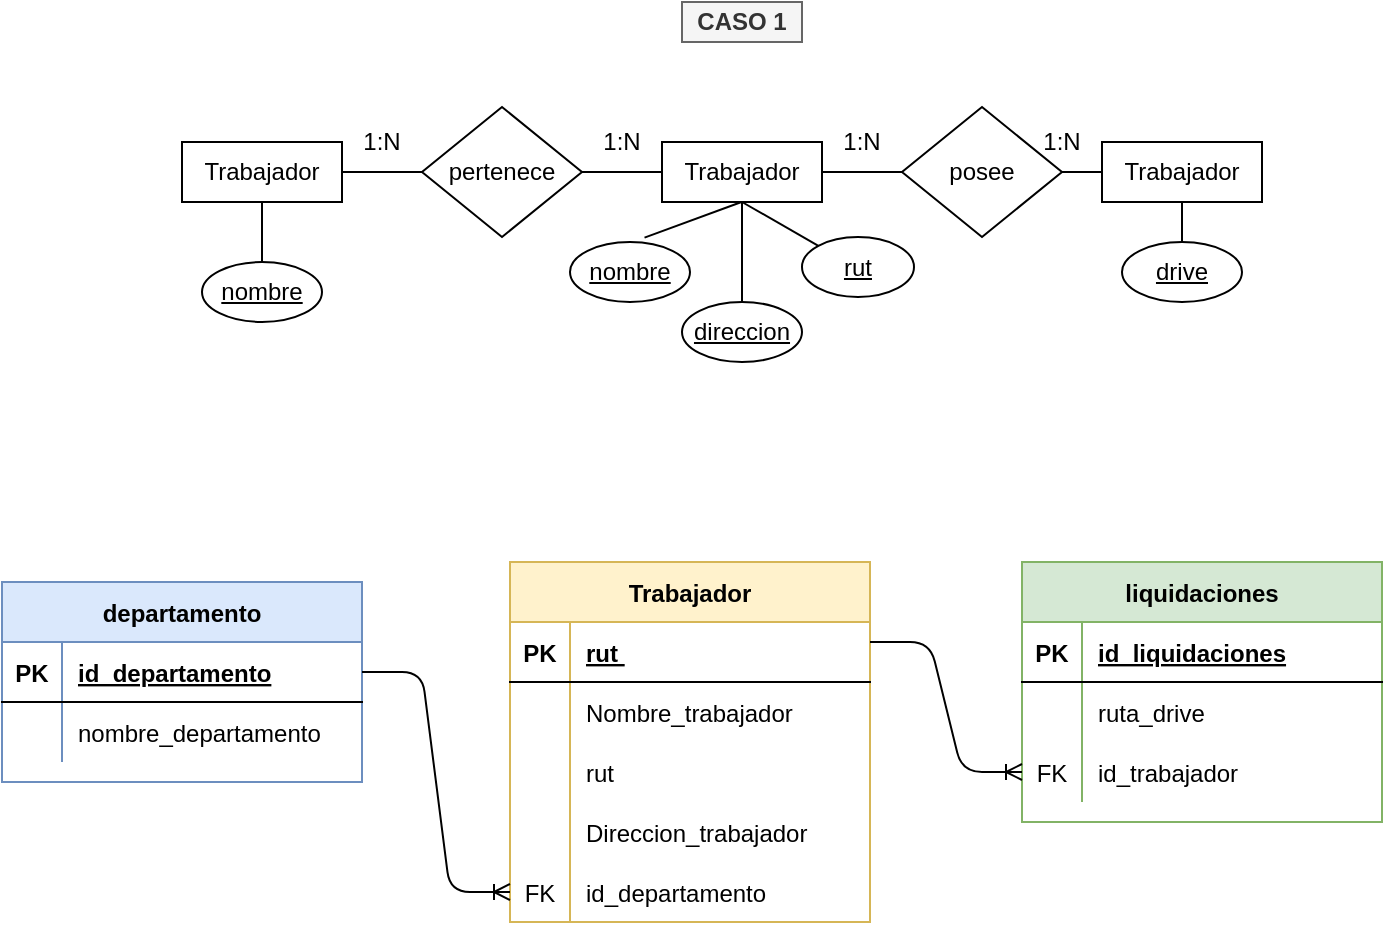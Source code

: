 <mxfile version="14.5.7" type="device"><diagram id="FwV8xaUkpzK9rwdQYkZD" name="Page-1"><mxGraphModel dx="1422" dy="705" grid="1" gridSize="10" guides="1" tooltips="1" connect="1" arrows="1" fold="1" page="1" pageScale="1" pageWidth="827" pageHeight="1169" math="0" shadow="0"><root><mxCell id="0"/><mxCell id="1" parent="0"/><mxCell id="yXIkJ5VIe18s8mdk0-xt-32" value="Trabajador" style="shape=table;startSize=30;container=1;collapsible=1;childLayout=tableLayout;fixedRows=1;rowLines=0;fontStyle=1;align=center;resizeLast=1;fillColor=#fff2cc;strokeColor=#d6b656;" vertex="1" parent="1"><mxGeometry x="324" y="320" width="180" height="180" as="geometry"/></mxCell><mxCell id="yXIkJ5VIe18s8mdk0-xt-33" value="" style="shape=partialRectangle;collapsible=0;dropTarget=0;pointerEvents=0;fillColor=none;top=0;left=0;bottom=1;right=0;points=[[0,0.5],[1,0.5]];portConstraint=eastwest;" vertex="1" parent="yXIkJ5VIe18s8mdk0-xt-32"><mxGeometry y="30" width="180" height="30" as="geometry"/></mxCell><mxCell id="yXIkJ5VIe18s8mdk0-xt-34" value="PK" style="shape=partialRectangle;connectable=0;fillColor=none;top=0;left=0;bottom=0;right=0;fontStyle=1;overflow=hidden;" vertex="1" parent="yXIkJ5VIe18s8mdk0-xt-33"><mxGeometry width="30" height="30" as="geometry"/></mxCell><mxCell id="yXIkJ5VIe18s8mdk0-xt-35" value="rut " style="shape=partialRectangle;connectable=0;fillColor=none;top=0;left=0;bottom=0;right=0;align=left;spacingLeft=6;fontStyle=5;overflow=hidden;" vertex="1" parent="yXIkJ5VIe18s8mdk0-xt-33"><mxGeometry x="30" width="150" height="30" as="geometry"/></mxCell><mxCell id="yXIkJ5VIe18s8mdk0-xt-36" value="" style="shape=partialRectangle;collapsible=0;dropTarget=0;pointerEvents=0;fillColor=none;top=0;left=0;bottom=0;right=0;points=[[0,0.5],[1,0.5]];portConstraint=eastwest;" vertex="1" parent="yXIkJ5VIe18s8mdk0-xt-32"><mxGeometry y="60" width="180" height="30" as="geometry"/></mxCell><mxCell id="yXIkJ5VIe18s8mdk0-xt-37" value="" style="shape=partialRectangle;connectable=0;fillColor=none;top=0;left=0;bottom=0;right=0;editable=1;overflow=hidden;" vertex="1" parent="yXIkJ5VIe18s8mdk0-xt-36"><mxGeometry width="30" height="30" as="geometry"/></mxCell><mxCell id="yXIkJ5VIe18s8mdk0-xt-38" value="Nombre_trabajador" style="shape=partialRectangle;connectable=0;fillColor=none;top=0;left=0;bottom=0;right=0;align=left;spacingLeft=6;overflow=hidden;" vertex="1" parent="yXIkJ5VIe18s8mdk0-xt-36"><mxGeometry x="30" width="150" height="30" as="geometry"/></mxCell><mxCell id="yXIkJ5VIe18s8mdk0-xt-39" value="" style="shape=partialRectangle;collapsible=0;dropTarget=0;pointerEvents=0;fillColor=none;top=0;left=0;bottom=0;right=0;points=[[0,0.5],[1,0.5]];portConstraint=eastwest;" vertex="1" parent="yXIkJ5VIe18s8mdk0-xt-32"><mxGeometry y="90" width="180" height="30" as="geometry"/></mxCell><mxCell id="yXIkJ5VIe18s8mdk0-xt-40" value="" style="shape=partialRectangle;connectable=0;fillColor=none;top=0;left=0;bottom=0;right=0;editable=1;overflow=hidden;" vertex="1" parent="yXIkJ5VIe18s8mdk0-xt-39"><mxGeometry width="30" height="30" as="geometry"/></mxCell><mxCell id="yXIkJ5VIe18s8mdk0-xt-41" value="rut" style="shape=partialRectangle;connectable=0;fillColor=none;top=0;left=0;bottom=0;right=0;align=left;spacingLeft=6;overflow=hidden;" vertex="1" parent="yXIkJ5VIe18s8mdk0-xt-39"><mxGeometry x="30" width="150" height="30" as="geometry"/></mxCell><mxCell id="yXIkJ5VIe18s8mdk0-xt-104" value="" style="shape=partialRectangle;collapsible=0;dropTarget=0;pointerEvents=0;fillColor=none;top=0;left=0;bottom=0;right=0;points=[[0,0.5],[1,0.5]];portConstraint=eastwest;" vertex="1" parent="yXIkJ5VIe18s8mdk0-xt-32"><mxGeometry y="120" width="180" height="30" as="geometry"/></mxCell><mxCell id="yXIkJ5VIe18s8mdk0-xt-105" value="" style="shape=partialRectangle;connectable=0;fillColor=none;top=0;left=0;bottom=0;right=0;editable=1;overflow=hidden;" vertex="1" parent="yXIkJ5VIe18s8mdk0-xt-104"><mxGeometry width="30" height="30" as="geometry"/></mxCell><mxCell id="yXIkJ5VIe18s8mdk0-xt-106" value="Direccion_trabajador" style="shape=partialRectangle;connectable=0;fillColor=none;top=0;left=0;bottom=0;right=0;align=left;spacingLeft=6;overflow=hidden;" vertex="1" parent="yXIkJ5VIe18s8mdk0-xt-104"><mxGeometry x="30" width="150" height="30" as="geometry"/></mxCell><mxCell id="yXIkJ5VIe18s8mdk0-xt-107" value="" style="shape=partialRectangle;collapsible=0;dropTarget=0;pointerEvents=0;fillColor=none;top=0;left=0;bottom=0;right=0;points=[[0,0.5],[1,0.5]];portConstraint=eastwest;" vertex="1" parent="yXIkJ5VIe18s8mdk0-xt-32"><mxGeometry y="150" width="180" height="30" as="geometry"/></mxCell><mxCell id="yXIkJ5VIe18s8mdk0-xt-108" value="FK" style="shape=partialRectangle;connectable=0;fillColor=none;top=0;left=0;bottom=0;right=0;editable=1;overflow=hidden;" vertex="1" parent="yXIkJ5VIe18s8mdk0-xt-107"><mxGeometry width="30" height="30" as="geometry"/></mxCell><mxCell id="yXIkJ5VIe18s8mdk0-xt-109" value="id_departamento" style="shape=partialRectangle;connectable=0;fillColor=none;top=0;left=0;bottom=0;right=0;align=left;spacingLeft=6;overflow=hidden;" vertex="1" parent="yXIkJ5VIe18s8mdk0-xt-107"><mxGeometry x="30" width="150" height="30" as="geometry"/></mxCell><mxCell id="yXIkJ5VIe18s8mdk0-xt-45" value="departamento" style="shape=table;startSize=30;container=1;collapsible=1;childLayout=tableLayout;fixedRows=1;rowLines=0;fontStyle=1;align=center;resizeLast=1;fillColor=#dae8fc;strokeColor=#6c8ebf;" vertex="1" parent="1"><mxGeometry x="70" y="330" width="180" height="100" as="geometry"/></mxCell><mxCell id="yXIkJ5VIe18s8mdk0-xt-46" value="" style="shape=partialRectangle;collapsible=0;dropTarget=0;pointerEvents=0;fillColor=none;top=0;left=0;bottom=1;right=0;points=[[0,0.5],[1,0.5]];portConstraint=eastwest;" vertex="1" parent="yXIkJ5VIe18s8mdk0-xt-45"><mxGeometry y="30" width="180" height="30" as="geometry"/></mxCell><mxCell id="yXIkJ5VIe18s8mdk0-xt-47" value="PK" style="shape=partialRectangle;connectable=0;fillColor=none;top=0;left=0;bottom=0;right=0;fontStyle=1;overflow=hidden;" vertex="1" parent="yXIkJ5VIe18s8mdk0-xt-46"><mxGeometry width="30" height="30" as="geometry"/></mxCell><mxCell id="yXIkJ5VIe18s8mdk0-xt-48" value="id_departamento" style="shape=partialRectangle;connectable=0;fillColor=none;top=0;left=0;bottom=0;right=0;align=left;spacingLeft=6;fontStyle=5;overflow=hidden;" vertex="1" parent="yXIkJ5VIe18s8mdk0-xt-46"><mxGeometry x="30" width="150" height="30" as="geometry"/></mxCell><mxCell id="yXIkJ5VIe18s8mdk0-xt-49" value="" style="shape=partialRectangle;collapsible=0;dropTarget=0;pointerEvents=0;fillColor=none;top=0;left=0;bottom=0;right=0;points=[[0,0.5],[1,0.5]];portConstraint=eastwest;" vertex="1" parent="yXIkJ5VIe18s8mdk0-xt-45"><mxGeometry y="60" width="180" height="30" as="geometry"/></mxCell><mxCell id="yXIkJ5VIe18s8mdk0-xt-50" value="" style="shape=partialRectangle;connectable=0;fillColor=none;top=0;left=0;bottom=0;right=0;editable=1;overflow=hidden;" vertex="1" parent="yXIkJ5VIe18s8mdk0-xt-49"><mxGeometry width="30" height="30" as="geometry"/></mxCell><mxCell id="yXIkJ5VIe18s8mdk0-xt-51" value="nombre_departamento" style="shape=partialRectangle;connectable=0;fillColor=none;top=0;left=0;bottom=0;right=0;align=left;spacingLeft=6;overflow=hidden;" vertex="1" parent="yXIkJ5VIe18s8mdk0-xt-49"><mxGeometry x="30" width="150" height="30" as="geometry"/></mxCell><mxCell id="yXIkJ5VIe18s8mdk0-xt-77" value="liquidaciones" style="shape=table;startSize=30;container=1;collapsible=1;childLayout=tableLayout;fixedRows=1;rowLines=0;fontStyle=1;align=center;resizeLast=1;fillColor=#d5e8d4;strokeColor=#82b366;" vertex="1" parent="1"><mxGeometry x="580" y="320" width="180" height="130" as="geometry"/></mxCell><mxCell id="yXIkJ5VIe18s8mdk0-xt-78" value="" style="shape=partialRectangle;collapsible=0;dropTarget=0;pointerEvents=0;fillColor=none;top=0;left=0;bottom=1;right=0;points=[[0,0.5],[1,0.5]];portConstraint=eastwest;" vertex="1" parent="yXIkJ5VIe18s8mdk0-xt-77"><mxGeometry y="30" width="180" height="30" as="geometry"/></mxCell><mxCell id="yXIkJ5VIe18s8mdk0-xt-79" value="PK" style="shape=partialRectangle;connectable=0;fillColor=none;top=0;left=0;bottom=0;right=0;fontStyle=1;overflow=hidden;" vertex="1" parent="yXIkJ5VIe18s8mdk0-xt-78"><mxGeometry width="30" height="30" as="geometry"/></mxCell><mxCell id="yXIkJ5VIe18s8mdk0-xt-80" value="id_liquidaciones" style="shape=partialRectangle;connectable=0;fillColor=none;top=0;left=0;bottom=0;right=0;align=left;spacingLeft=6;fontStyle=5;overflow=hidden;" vertex="1" parent="yXIkJ5VIe18s8mdk0-xt-78"><mxGeometry x="30" width="150" height="30" as="geometry"/></mxCell><mxCell id="yXIkJ5VIe18s8mdk0-xt-81" value="" style="shape=partialRectangle;collapsible=0;dropTarget=0;pointerEvents=0;fillColor=none;top=0;left=0;bottom=0;right=0;points=[[0,0.5],[1,0.5]];portConstraint=eastwest;" vertex="1" parent="yXIkJ5VIe18s8mdk0-xt-77"><mxGeometry y="60" width="180" height="30" as="geometry"/></mxCell><mxCell id="yXIkJ5VIe18s8mdk0-xt-82" value="" style="shape=partialRectangle;connectable=0;fillColor=none;top=0;left=0;bottom=0;right=0;editable=1;overflow=hidden;" vertex="1" parent="yXIkJ5VIe18s8mdk0-xt-81"><mxGeometry width="30" height="30" as="geometry"/></mxCell><mxCell id="yXIkJ5VIe18s8mdk0-xt-83" value="ruta_drive" style="shape=partialRectangle;connectable=0;fillColor=none;top=0;left=0;bottom=0;right=0;align=left;spacingLeft=6;overflow=hidden;" vertex="1" parent="yXIkJ5VIe18s8mdk0-xt-81"><mxGeometry x="30" width="150" height="30" as="geometry"/></mxCell><mxCell id="yXIkJ5VIe18s8mdk0-xt-101" value="" style="shape=partialRectangle;collapsible=0;dropTarget=0;pointerEvents=0;fillColor=none;top=0;left=0;bottom=0;right=0;points=[[0,0.5],[1,0.5]];portConstraint=eastwest;" vertex="1" parent="yXIkJ5VIe18s8mdk0-xt-77"><mxGeometry y="90" width="180" height="30" as="geometry"/></mxCell><mxCell id="yXIkJ5VIe18s8mdk0-xt-102" value="FK" style="shape=partialRectangle;connectable=0;fillColor=none;top=0;left=0;bottom=0;right=0;editable=1;overflow=hidden;" vertex="1" parent="yXIkJ5VIe18s8mdk0-xt-101"><mxGeometry width="30" height="30" as="geometry"/></mxCell><mxCell id="yXIkJ5VIe18s8mdk0-xt-103" value="id_trabajador" style="shape=partialRectangle;connectable=0;fillColor=none;top=0;left=0;bottom=0;right=0;align=left;spacingLeft=6;overflow=hidden;" vertex="1" parent="yXIkJ5VIe18s8mdk0-xt-101"><mxGeometry x="30" width="150" height="30" as="geometry"/></mxCell><mxCell id="yXIkJ5VIe18s8mdk0-xt-99" value="&lt;b&gt;CASO 1&lt;/b&gt;" style="text;html=1;strokeColor=#666666;fillColor=#f5f5f5;align=center;verticalAlign=middle;whiteSpace=wrap;rounded=0;fontColor=#333333;" vertex="1" parent="1"><mxGeometry x="410" y="40" width="60" height="20" as="geometry"/></mxCell><mxCell id="yXIkJ5VIe18s8mdk0-xt-110" value="" style="edgeStyle=entityRelationEdgeStyle;fontSize=12;html=1;endArrow=ERoneToMany;exitX=1;exitY=0.5;exitDx=0;exitDy=0;entryX=0;entryY=0.5;entryDx=0;entryDy=0;" edge="1" parent="1" source="yXIkJ5VIe18s8mdk0-xt-46" target="yXIkJ5VIe18s8mdk0-xt-107"><mxGeometry width="100" height="100" relative="1" as="geometry"><mxPoint x="360" y="310" as="sourcePoint"/><mxPoint x="460" y="210" as="targetPoint"/></mxGeometry></mxCell><mxCell id="yXIkJ5VIe18s8mdk0-xt-111" value="" style="edgeStyle=entityRelationEdgeStyle;fontSize=12;html=1;endArrow=ERoneToMany;entryX=0;entryY=0.5;entryDx=0;entryDy=0;" edge="1" parent="1" target="yXIkJ5VIe18s8mdk0-xt-101"><mxGeometry width="100" height="100" relative="1" as="geometry"><mxPoint x="504" y="360" as="sourcePoint"/><mxPoint x="604" y="260" as="targetPoint"/></mxGeometry></mxCell><mxCell id="yXIkJ5VIe18s8mdk0-xt-112" value="Trabajador" style="whiteSpace=wrap;html=1;align=center;" vertex="1" parent="1"><mxGeometry x="400" y="110" width="80" height="30" as="geometry"/></mxCell><mxCell id="yXIkJ5VIe18s8mdk0-xt-113" value="nombre" style="ellipse;whiteSpace=wrap;html=1;align=center;fontStyle=4;" vertex="1" parent="1"><mxGeometry x="354" y="160" width="60" height="30" as="geometry"/></mxCell><mxCell id="yXIkJ5VIe18s8mdk0-xt-114" value="rut" style="ellipse;whiteSpace=wrap;html=1;align=center;fontStyle=4;" vertex="1" parent="1"><mxGeometry x="470" y="157.5" width="56" height="30" as="geometry"/></mxCell><mxCell id="yXIkJ5VIe18s8mdk0-xt-115" value="direccion" style="ellipse;whiteSpace=wrap;html=1;align=center;fontStyle=4;" vertex="1" parent="1"><mxGeometry x="410" y="190" width="60" height="30" as="geometry"/></mxCell><mxCell id="yXIkJ5VIe18s8mdk0-xt-119" value="Trabajador" style="whiteSpace=wrap;html=1;align=center;" vertex="1" parent="1"><mxGeometry x="620" y="110" width="80" height="30" as="geometry"/></mxCell><mxCell id="yXIkJ5VIe18s8mdk0-xt-120" value="Trabajador" style="whiteSpace=wrap;html=1;align=center;" vertex="1" parent="1"><mxGeometry x="160" y="110" width="80" height="30" as="geometry"/></mxCell><mxCell id="yXIkJ5VIe18s8mdk0-xt-121" value="pertenece" style="rhombus;whiteSpace=wrap;html=1;" vertex="1" parent="1"><mxGeometry x="280" y="92.5" width="80" height="65" as="geometry"/></mxCell><mxCell id="yXIkJ5VIe18s8mdk0-xt-122" value="posee" style="rhombus;whiteSpace=wrap;html=1;" vertex="1" parent="1"><mxGeometry x="520" y="92.5" width="80" height="65" as="geometry"/></mxCell><mxCell id="yXIkJ5VIe18s8mdk0-xt-126" value="nombre" style="ellipse;whiteSpace=wrap;html=1;align=center;fontStyle=4;" vertex="1" parent="1"><mxGeometry x="170" y="170" width="60" height="30" as="geometry"/></mxCell><mxCell id="yXIkJ5VIe18s8mdk0-xt-127" value="drive" style="ellipse;whiteSpace=wrap;html=1;align=center;fontStyle=4;" vertex="1" parent="1"><mxGeometry x="630" y="160" width="60" height="30" as="geometry"/></mxCell><mxCell id="yXIkJ5VIe18s8mdk0-xt-128" value="" style="endArrow=none;html=1;entryX=0;entryY=0.5;entryDx=0;entryDy=0;exitX=1;exitY=0.5;exitDx=0;exitDy=0;" edge="1" parent="1" source="yXIkJ5VIe18s8mdk0-xt-120" target="yXIkJ5VIe18s8mdk0-xt-121"><mxGeometry width="50" height="50" relative="1" as="geometry"><mxPoint x="240" y="120" as="sourcePoint"/><mxPoint x="290" y="70" as="targetPoint"/></mxGeometry></mxCell><mxCell id="yXIkJ5VIe18s8mdk0-xt-129" value="" style="endArrow=none;html=1;entryX=0;entryY=0.5;entryDx=0;entryDy=0;" edge="1" parent="1" source="yXIkJ5VIe18s8mdk0-xt-121" target="yXIkJ5VIe18s8mdk0-xt-112"><mxGeometry width="50" height="50" relative="1" as="geometry"><mxPoint x="360" y="124.5" as="sourcePoint"/><mxPoint x="400" y="124.5" as="targetPoint"/></mxGeometry></mxCell><mxCell id="yXIkJ5VIe18s8mdk0-xt-130" value="" style="endArrow=none;html=1;entryX=1;entryY=0.5;entryDx=0;entryDy=0;exitX=0;exitY=0.5;exitDx=0;exitDy=0;" edge="1" parent="1" source="yXIkJ5VIe18s8mdk0-xt-122" target="yXIkJ5VIe18s8mdk0-xt-112"><mxGeometry width="50" height="50" relative="1" as="geometry"><mxPoint x="370.0" y="135" as="sourcePoint"/><mxPoint x="410" y="135" as="targetPoint"/></mxGeometry></mxCell><mxCell id="yXIkJ5VIe18s8mdk0-xt-131" value="" style="endArrow=none;html=1;entryX=0;entryY=0.5;entryDx=0;entryDy=0;exitX=1;exitY=0.5;exitDx=0;exitDy=0;" edge="1" parent="1" source="yXIkJ5VIe18s8mdk0-xt-122" target="yXIkJ5VIe18s8mdk0-xt-119"><mxGeometry width="50" height="50" relative="1" as="geometry"><mxPoint x="530" y="135" as="sourcePoint"/><mxPoint x="490" y="135" as="targetPoint"/></mxGeometry></mxCell><mxCell id="yXIkJ5VIe18s8mdk0-xt-132" value="" style="endArrow=none;html=1;exitX=0.5;exitY=1;exitDx=0;exitDy=0;entryX=0.5;entryY=0;entryDx=0;entryDy=0;" edge="1" parent="1" source="yXIkJ5VIe18s8mdk0-xt-120" target="yXIkJ5VIe18s8mdk0-xt-126"><mxGeometry width="50" height="50" relative="1" as="geometry"><mxPoint x="250" y="135" as="sourcePoint"/><mxPoint x="200" y="160" as="targetPoint"/></mxGeometry></mxCell><mxCell id="yXIkJ5VIe18s8mdk0-xt-133" value="" style="endArrow=none;html=1;exitX=0.5;exitY=1;exitDx=0;exitDy=0;entryX=0.621;entryY=-0.073;entryDx=0;entryDy=0;entryPerimeter=0;" edge="1" parent="1" target="yXIkJ5VIe18s8mdk0-xt-113"><mxGeometry width="50" height="50" relative="1" as="geometry"><mxPoint x="439.76" y="140" as="sourcePoint"/><mxPoint x="439.76" y="170.0" as="targetPoint"/></mxGeometry></mxCell><mxCell id="yXIkJ5VIe18s8mdk0-xt-134" value="" style="endArrow=none;html=1;entryX=0.5;entryY=0;entryDx=0;entryDy=0;" edge="1" parent="1" target="yXIkJ5VIe18s8mdk0-xt-115"><mxGeometry width="50" height="50" relative="1" as="geometry"><mxPoint x="440" y="140" as="sourcePoint"/><mxPoint x="401.26" y="167.81" as="targetPoint"/></mxGeometry></mxCell><mxCell id="yXIkJ5VIe18s8mdk0-xt-135" value="" style="endArrow=none;html=1;entryX=0;entryY=0;entryDx=0;entryDy=0;" edge="1" parent="1" target="yXIkJ5VIe18s8mdk0-xt-114"><mxGeometry width="50" height="50" relative="1" as="geometry"><mxPoint x="440" y="140" as="sourcePoint"/><mxPoint x="450" y="200" as="targetPoint"/></mxGeometry></mxCell><mxCell id="yXIkJ5VIe18s8mdk0-xt-136" value="" style="endArrow=none;html=1;exitX=0.5;exitY=1;exitDx=0;exitDy=0;" edge="1" parent="1" source="yXIkJ5VIe18s8mdk0-xt-119"><mxGeometry width="50" height="50" relative="1" as="geometry"><mxPoint x="659.76" y="150" as="sourcePoint"/><mxPoint x="660" y="160" as="targetPoint"/></mxGeometry></mxCell><mxCell id="yXIkJ5VIe18s8mdk0-xt-137" value="1:N" style="text;html=1;strokeColor=none;fillColor=none;align=center;verticalAlign=middle;whiteSpace=wrap;rounded=0;" vertex="1" parent="1"><mxGeometry x="240" y="100" width="40" height="20" as="geometry"/></mxCell><mxCell id="yXIkJ5VIe18s8mdk0-xt-138" value="1:N" style="text;html=1;strokeColor=none;fillColor=none;align=center;verticalAlign=middle;whiteSpace=wrap;rounded=0;" vertex="1" parent="1"><mxGeometry x="360" y="100" width="40" height="20" as="geometry"/></mxCell><mxCell id="yXIkJ5VIe18s8mdk0-xt-139" value="1:N" style="text;html=1;strokeColor=none;fillColor=none;align=center;verticalAlign=middle;whiteSpace=wrap;rounded=0;" vertex="1" parent="1"><mxGeometry x="480" y="100" width="40" height="20" as="geometry"/></mxCell><mxCell id="yXIkJ5VIe18s8mdk0-xt-140" value="1:N" style="text;html=1;strokeColor=none;fillColor=none;align=center;verticalAlign=middle;whiteSpace=wrap;rounded=0;" vertex="1" parent="1"><mxGeometry x="580" y="100" width="40" height="20" as="geometry"/></mxCell></root></mxGraphModel></diagram></mxfile>